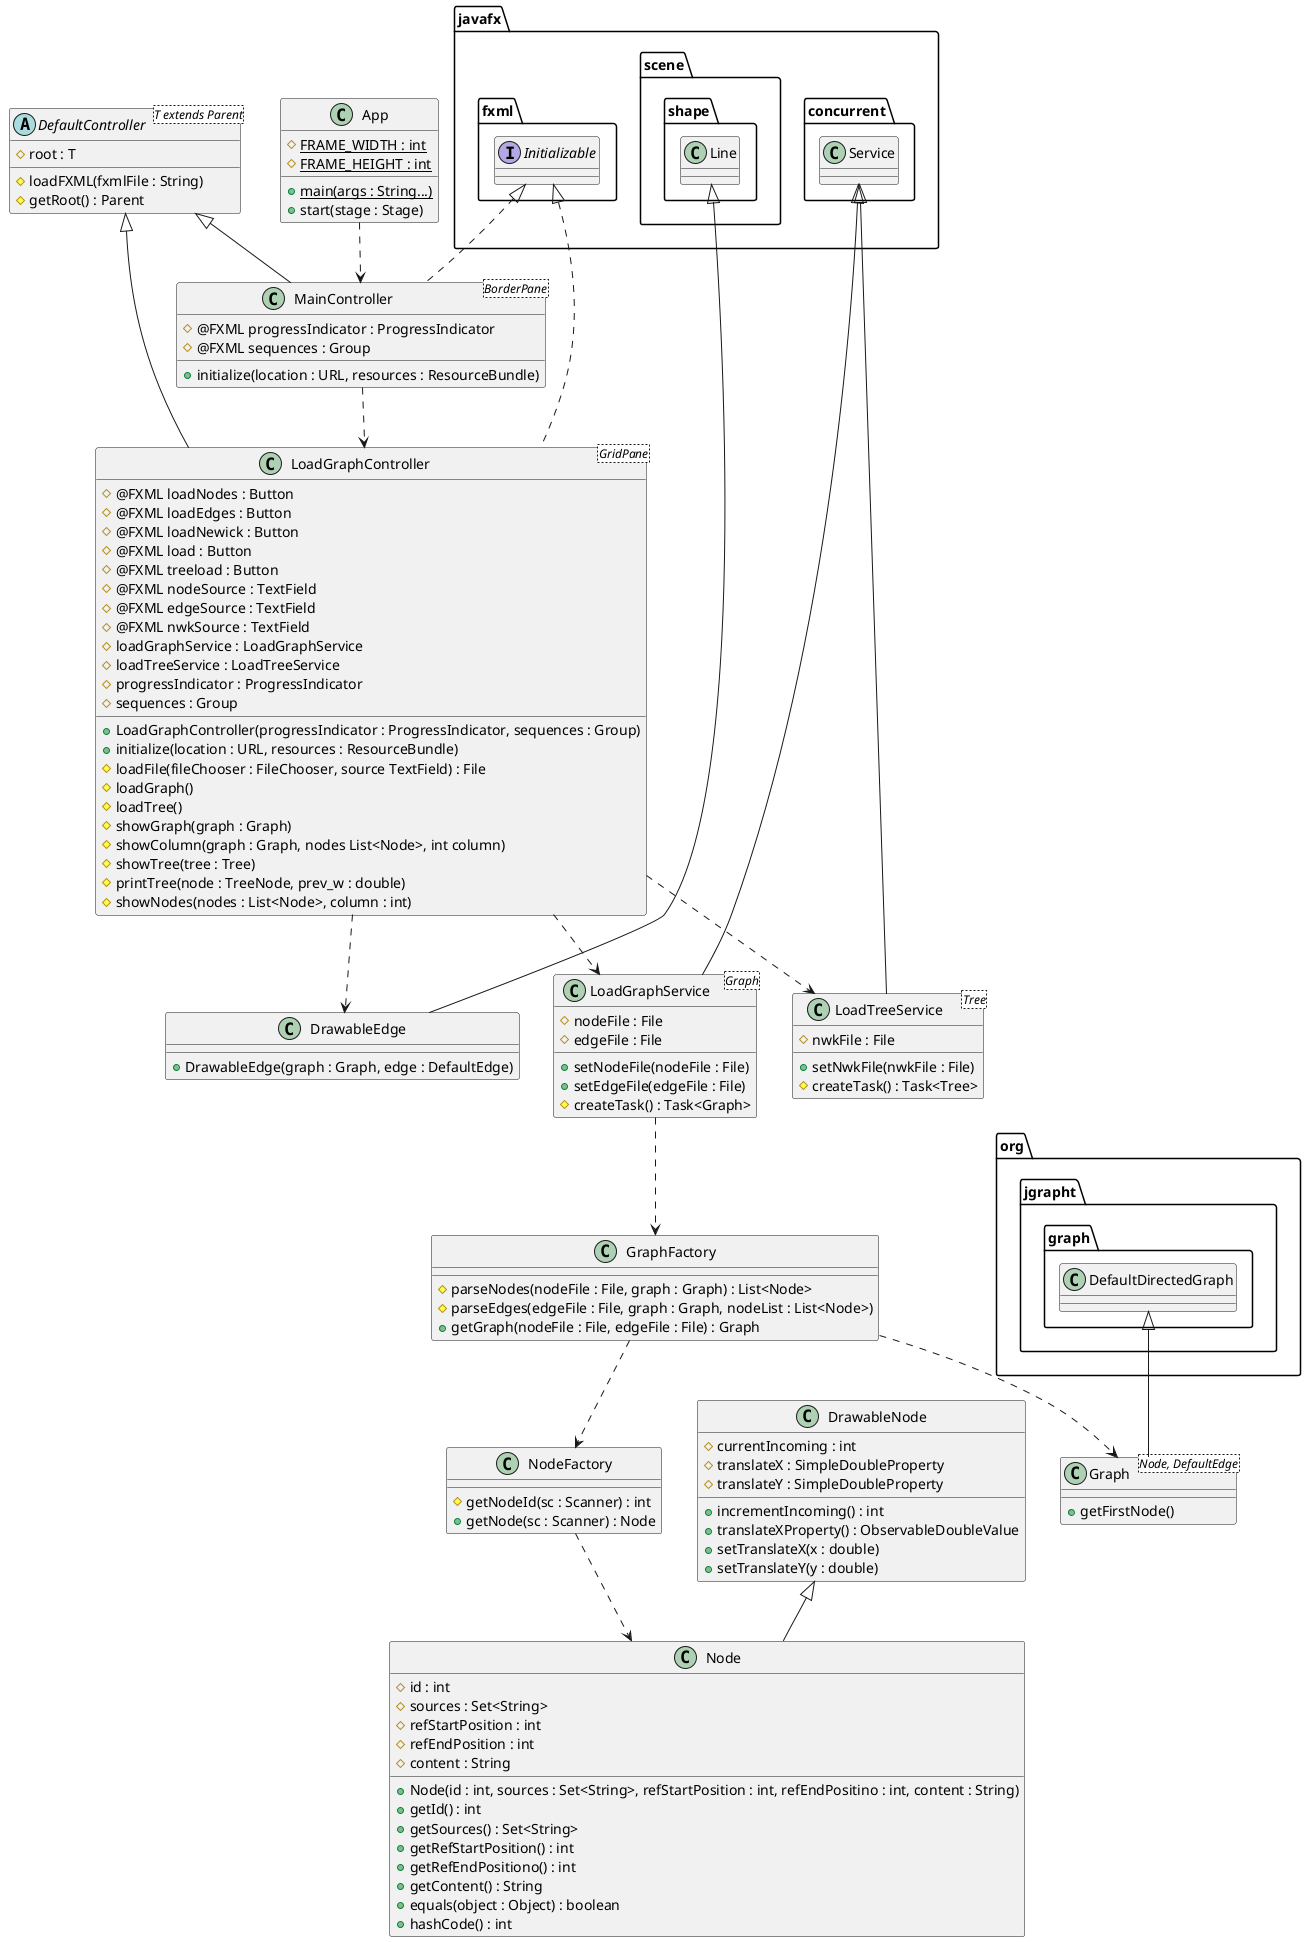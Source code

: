 @startuml
class App {
    {static} # FRAME_WIDTH : int
    {static} # FRAME_HEIGHT : int

    {static} +main(args : String...)
    +start(stage : Stage)
}

class DrawableEdge extends javafx.scene.shape.Line {
    +DrawableEdge(graph : Graph, edge : DefaultEdge)
}
class DrawableNode {
    # currentIncoming : int
    # translateX : SimpleDoubleProperty
    # translateY : SimpleDoubleProperty
    +incrementIncoming() : int
    +translateXProperty() : ObservableDoubleValue
    +setTranslateX(x : double)
    +setTranslateY(y : double)
}

abstract class DefaultController<T extends Parent> {
    # root : T
    #loadFXML(fxmlFile : String)
    #getRoot() : Parent
}

class MainController<BorderPane> extends DefaultController implements javafx.fxml.Initializable {
    # @FXML progressIndicator : ProgressIndicator
    # @FXML sequences : Group
    +initialize(location : URL, resources : ResourceBundle)
}

class LoadGraphController<GridPane> Extends DefaultController implements javafx.fxml.Initializable {
    # @FXML loadNodes : Button
    # @FXML loadEdges : Button
    # @FXML loadNewick : Button
    # @FXML load : Button
    # @FXML treeload : Button
    # @FXML nodeSource : TextField
    # @FXML edgeSource : TextField
    # @FXML nwkSource : TextField
    # loadGraphService : LoadGraphService
    # loadTreeService : LoadTreeService
    # progressIndicator : ProgressIndicator
    # sequences : Group

    +LoadGraphController(progressIndicator : ProgressIndicator, sequences : Group)
    +initialize(location : URL, resources : ResourceBundle)
    #loadFile(fileChooser : FileChooser, source TextField) : File
    #loadGraph()
    #loadTree()
    #showGraph(graph : Graph)
    #showColumn(graph : Graph, nodes List<Node>, int column)
    #showTree(tree : Tree)
    #printTree(node : TreeNode, prev_w : double)
    #showNodes(nodes : List<Node>, column : int)
}


class Node extends DrawableNode {
    # id : int
    # sources : Set<String>
    # refStartPosition : int
    # refEndPosition : int
    # content : String

    +Node(id : int, sources : Set<String>, refStartPosition : int, refEndPositino : int, content : String)
    +getId() : int
    +getSources() : Set<String>
    +getRefStartPosition() : int
    +getRefEndPositiono() : int
    +getContent() : String
    +equals(object : Object) : boolean
    +hashCode() : int
}
class NodeFactory {
    #getNodeId(sc : Scanner) : int
    +getNode(sc : Scanner) : Node
}

class Graph<Node, DefaultEdge> extends org.jgrapht.graph.DefaultDirectedGraph {
    +getFirstNode()
}
class GraphFactory {
    #parseNodes(nodeFile : File, graph : Graph) : List<Node>
    #parseEdges(edgeFile : File, graph : Graph, nodeList : List<Node>)
    +getGraph(nodeFile : File, edgeFile : File) : Graph
}

class LoadGraphService<Graph> extends javafx.concurrent.Service {
    # nodeFile : File
    # edgeFile : File

    +setNodeFile(nodeFile : File)
    +setEdgeFile(edgeFile : File)
    #createTask() : Task<Graph>
}
class LoadTreeService<Tree> extends javafx.concurrent.Service {
    # nwkFile : File

    +setNwkFile(nwkFile : File)
    #createTask() : Task<Tree>
}

GraphFactory ..> Graph
GraphFactory ..> NodeFactory

NodeFactory ..> Node

App ..> MainController
MainController ..> LoadGraphController

LoadGraphController ..> DrawableEdge
LoadGraphController ..> LoadGraphService
LoadGraphController ..> LoadTreeService

LoadGraphService ..> GraphFactory
@enduml

